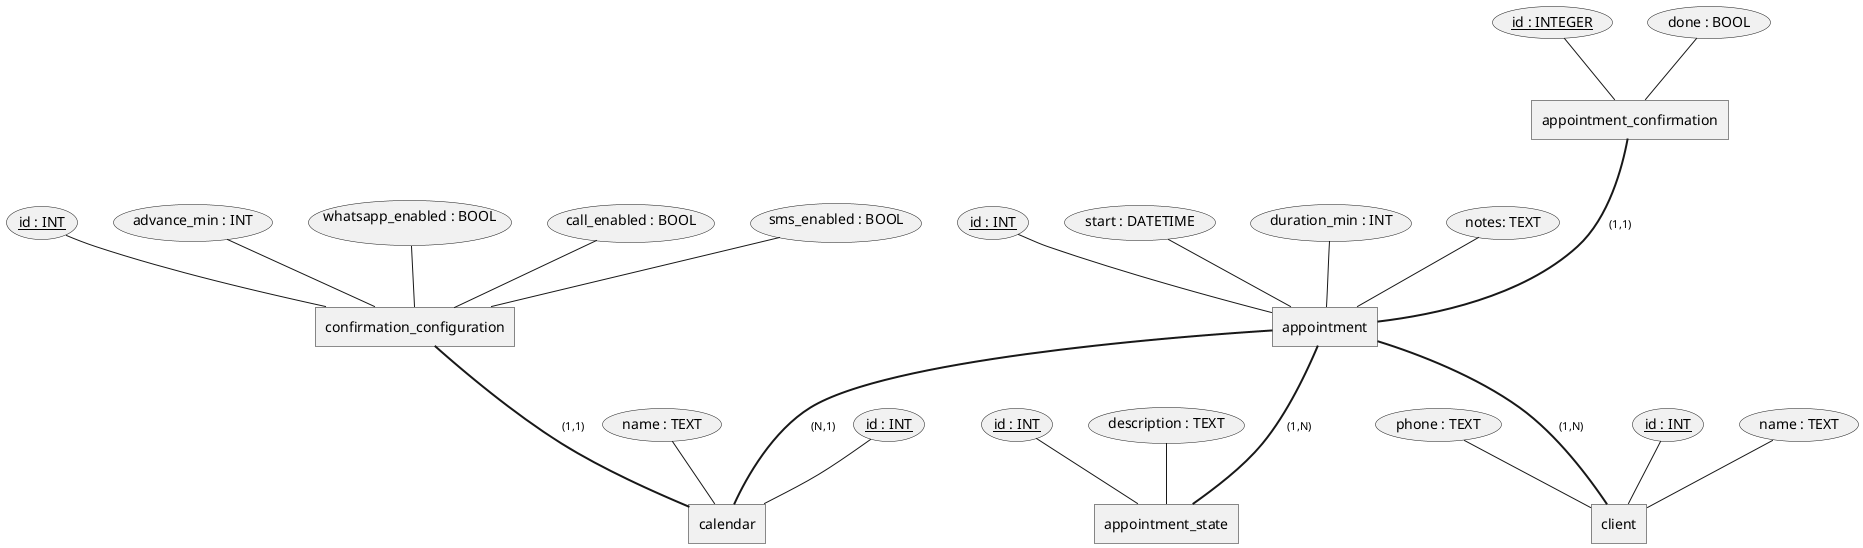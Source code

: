 @startchen

entity calendar {
  id : INT <<key>>
  name : TEXT
}

entity appointment {
  id : INT  <<key>>
  start : DATETIME
  duration_min : INT
  notes: TEXT
}

entity appointment_state {
  id : INT  <<key>>
  description : TEXT
}

entity client {
  id : INT <<key>>
  name : TEXT
  phone : TEXT
}

appointment =(N,1)= calendar
appointment =(1,N)= appointment_state
appointment =(1,N)= client



entity confirmation_configuration {
  id : INT <<key>>
  advance_min : INT
  whatsapp_enabled : BOOL
  call_enabled : BOOL
  sms_enabled : BOOL
}

entity appointment_confirmation {
  id : INTEGER <<key>>
  done : BOOL
}

confirmation_configuration =(1,1)= calendar
appointment_confirmation =(1,1)= appointment

@endchen
